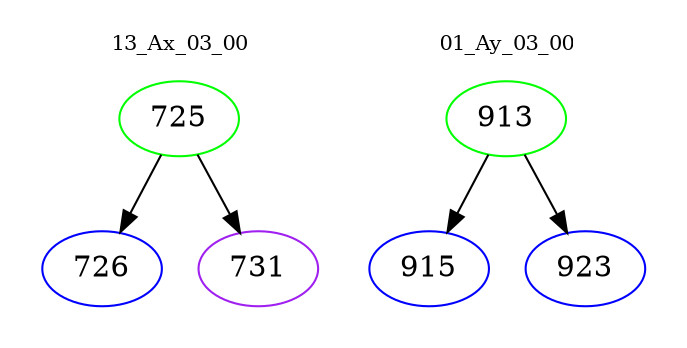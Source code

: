 digraph{
subgraph cluster_0 {
color = white
label = "13_Ax_03_00";
fontsize=10;
T0_725 [label="725", color="green"]
T0_725 -> T0_726 [color="black"]
T0_726 [label="726", color="blue"]
T0_725 -> T0_731 [color="black"]
T0_731 [label="731", color="purple"]
}
subgraph cluster_1 {
color = white
label = "01_Ay_03_00";
fontsize=10;
T1_913 [label="913", color="green"]
T1_913 -> T1_915 [color="black"]
T1_915 [label="915", color="blue"]
T1_913 -> T1_923 [color="black"]
T1_923 [label="923", color="blue"]
}
}
